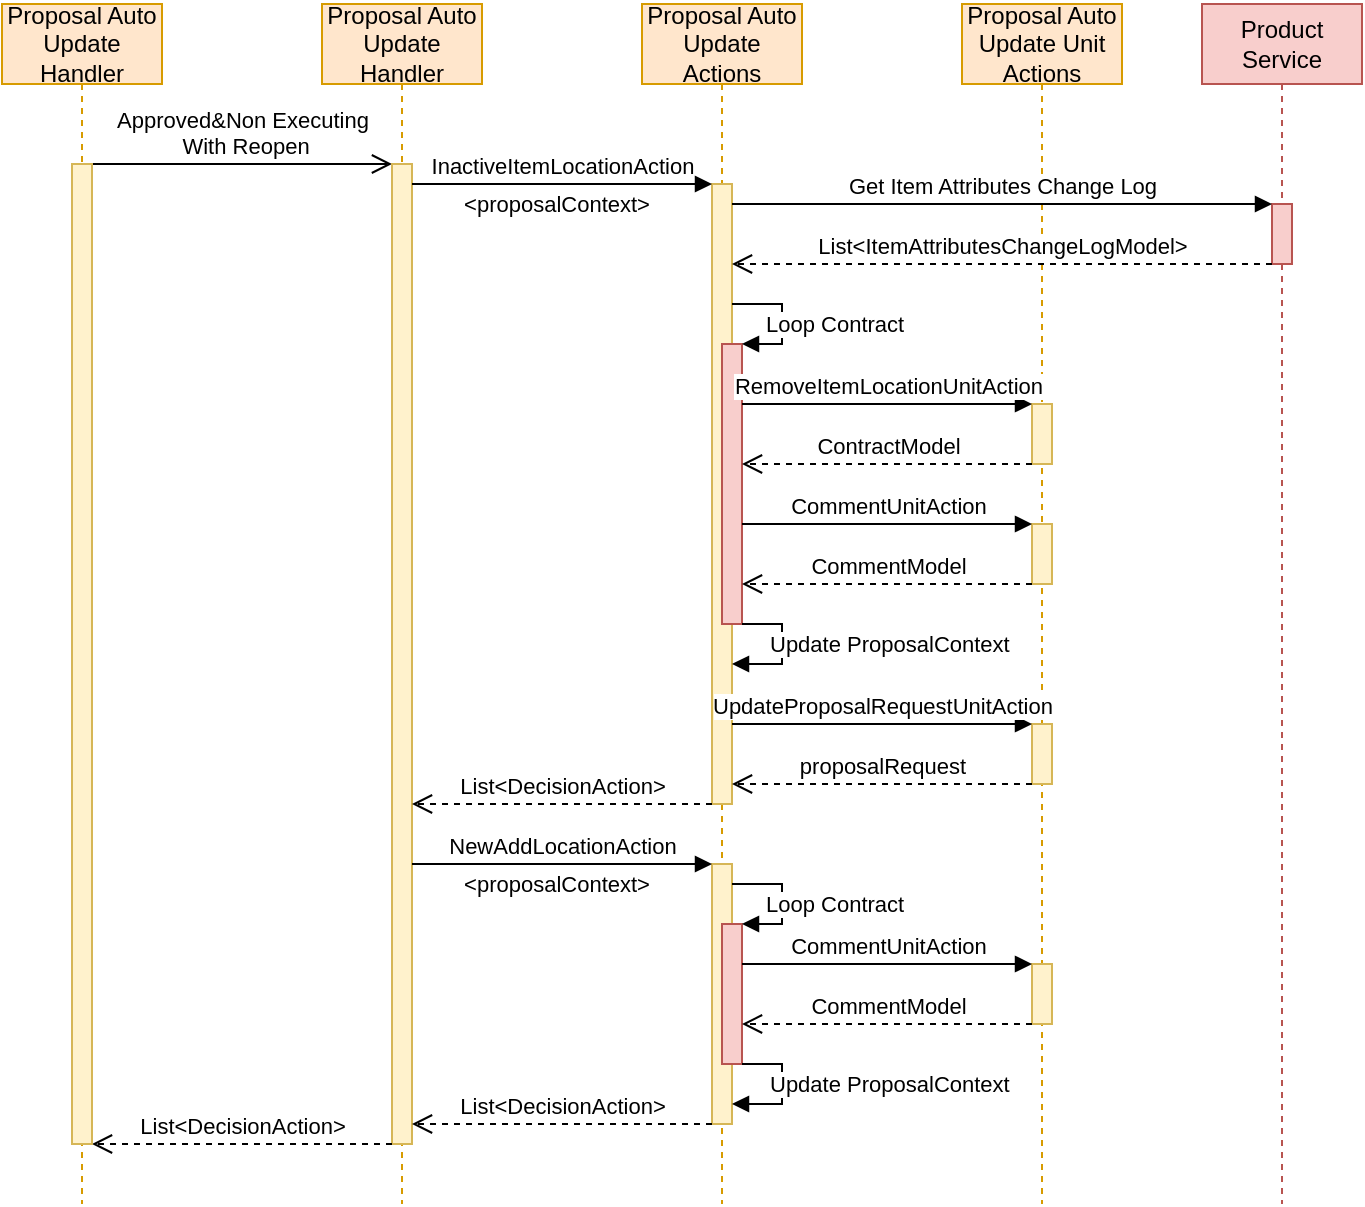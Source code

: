 <mxfile version="14.9.3" type="github">
  <diagram id="CGycDjPX22Euf9BJy-QL" name="Page-1">
    <mxGraphModel dx="1237" dy="767" grid="1" gridSize="10" guides="1" tooltips="1" connect="1" arrows="1" fold="1" page="1" pageScale="1" pageWidth="827" pageHeight="1169" math="0" shadow="0">
      <root>
        <mxCell id="0" />
        <mxCell id="1" parent="0" />
        <mxCell id="GNY0xa0mMXAM1sH0xaiu-1" value="Proposal Auto Update Handler" style="shape=umlLifeline;perimeter=lifelinePerimeter;whiteSpace=wrap;html=1;container=1;collapsible=0;recursiveResize=0;outlineConnect=0;fillColor=#ffe6cc;strokeColor=#d79b00;" vertex="1" parent="1">
          <mxGeometry x="240" y="40" width="80" height="600" as="geometry" />
        </mxCell>
        <mxCell id="GNY0xa0mMXAM1sH0xaiu-3" value="Approved&amp;amp;Non Executing&lt;br&gt;&amp;nbsp;With Reopen" style="html=1;verticalAlign=bottom;startArrow=none;startFill=0;endArrow=open;startSize=6;endSize=8;" edge="1" parent="1" source="GNY0xa0mMXAM1sH0xaiu-43" target="GNY0xa0mMXAM1sH0xaiu-4">
          <mxGeometry width="80" relative="1" as="geometry">
            <mxPoint x="100" y="120" as="sourcePoint" />
            <mxPoint x="240" y="120" as="targetPoint" />
            <Array as="points">
              <mxPoint x="140" y="120" />
            </Array>
            <mxPoint as="offset" />
          </mxGeometry>
        </mxCell>
        <mxCell id="GNY0xa0mMXAM1sH0xaiu-4" value="" style="html=1;points=[];perimeter=orthogonalPerimeter;fillColor=#fff2cc;strokeColor=#d6b656;" vertex="1" parent="1">
          <mxGeometry x="275" y="120" width="10" height="490" as="geometry" />
        </mxCell>
        <mxCell id="GNY0xa0mMXAM1sH0xaiu-5" value="Proposal Auto Update Actions" style="shape=umlLifeline;perimeter=lifelinePerimeter;whiteSpace=wrap;html=1;container=1;collapsible=0;recursiveResize=0;outlineConnect=0;fillColor=#ffe6cc;strokeColor=#d79b00;" vertex="1" parent="1">
          <mxGeometry x="400" y="40" width="80" height="600" as="geometry" />
        </mxCell>
        <mxCell id="GNY0xa0mMXAM1sH0xaiu-6" value="" style="html=1;points=[];perimeter=orthogonalPerimeter;fillColor=#fff2cc;strokeColor=#d6b656;" vertex="1" parent="GNY0xa0mMXAM1sH0xaiu-5">
          <mxGeometry x="35" y="90" width="10" height="310" as="geometry" />
        </mxCell>
        <mxCell id="GNY0xa0mMXAM1sH0xaiu-15" value="" style="html=1;points=[];perimeter=orthogonalPerimeter;fillColor=#f8cecc;strokeColor=#b85450;" vertex="1" parent="GNY0xa0mMXAM1sH0xaiu-5">
          <mxGeometry x="40" y="170" width="10" height="140" as="geometry" />
        </mxCell>
        <mxCell id="GNY0xa0mMXAM1sH0xaiu-16" value="Loop Contract" style="edgeStyle=orthogonalEdgeStyle;html=1;align=left;spacingLeft=2;endArrow=block;rounded=0;entryX=1;entryY=0;" edge="1" target="GNY0xa0mMXAM1sH0xaiu-15" parent="GNY0xa0mMXAM1sH0xaiu-5" source="GNY0xa0mMXAM1sH0xaiu-6">
          <mxGeometry x="0.765" y="-10" relative="1" as="geometry">
            <mxPoint x="110" y="240" as="sourcePoint" />
            <Array as="points">
              <mxPoint x="70" y="150" />
              <mxPoint x="70" y="170" />
            </Array>
            <mxPoint as="offset" />
          </mxGeometry>
        </mxCell>
        <mxCell id="GNY0xa0mMXAM1sH0xaiu-24" value="Update ProposalContext" style="edgeStyle=orthogonalEdgeStyle;html=1;align=left;spacingLeft=2;endArrow=block;rounded=0;" edge="1" parent="GNY0xa0mMXAM1sH0xaiu-5" source="GNY0xa0mMXAM1sH0xaiu-15" target="GNY0xa0mMXAM1sH0xaiu-6">
          <mxGeometry x="0.538" y="-10" relative="1" as="geometry">
            <mxPoint x="80" y="330" as="sourcePoint" />
            <Array as="points">
              <mxPoint x="70" y="310" />
              <mxPoint x="70" y="330" />
            </Array>
            <mxPoint x="85" y="350" as="targetPoint" />
            <mxPoint as="offset" />
          </mxGeometry>
        </mxCell>
        <mxCell id="GNY0xa0mMXAM1sH0xaiu-7" value="InactiveItemLocationAction" style="html=1;verticalAlign=bottom;endArrow=block;" edge="1" parent="1" source="GNY0xa0mMXAM1sH0xaiu-4" target="GNY0xa0mMXAM1sH0xaiu-6">
          <mxGeometry width="80" relative="1" as="geometry">
            <mxPoint x="320" y="140" as="sourcePoint" />
            <mxPoint x="400" y="140" as="targetPoint" />
            <Array as="points">
              <mxPoint x="320" y="130" />
            </Array>
          </mxGeometry>
        </mxCell>
        <mxCell id="GNY0xa0mMXAM1sH0xaiu-25" value="&amp;lt;proposalContext&amp;gt;" style="edgeLabel;html=1;align=center;verticalAlign=middle;resizable=0;points=[];" vertex="1" connectable="0" parent="GNY0xa0mMXAM1sH0xaiu-7">
          <mxGeometry x="-0.182" relative="1" as="geometry">
            <mxPoint x="10" y="10" as="offset" />
          </mxGeometry>
        </mxCell>
        <mxCell id="GNY0xa0mMXAM1sH0xaiu-8" value="Proposal Auto Update Unit Actions" style="shape=umlLifeline;perimeter=lifelinePerimeter;whiteSpace=wrap;html=1;container=1;collapsible=0;recursiveResize=0;outlineConnect=0;fillColor=#ffe6cc;strokeColor=#d79b00;" vertex="1" parent="1">
          <mxGeometry x="560" y="40" width="80" height="600" as="geometry" />
        </mxCell>
        <mxCell id="GNY0xa0mMXAM1sH0xaiu-9" value="" style="html=1;points=[];perimeter=orthogonalPerimeter;fillColor=#fff2cc;strokeColor=#d6b656;" vertex="1" parent="GNY0xa0mMXAM1sH0xaiu-8">
          <mxGeometry x="35" y="260" width="10" height="30" as="geometry" />
        </mxCell>
        <mxCell id="GNY0xa0mMXAM1sH0xaiu-12" value="" style="html=1;points=[];perimeter=orthogonalPerimeter;fillColor=#fff2cc;strokeColor=#d6b656;" vertex="1" parent="GNY0xa0mMXAM1sH0xaiu-8">
          <mxGeometry x="35" y="200" width="10" height="30" as="geometry" />
        </mxCell>
        <mxCell id="GNY0xa0mMXAM1sH0xaiu-37" value="" style="html=1;points=[];perimeter=orthogonalPerimeter;fillColor=#fff2cc;strokeColor=#d6b656;" vertex="1" parent="GNY0xa0mMXAM1sH0xaiu-8">
          <mxGeometry x="35" y="480" width="10" height="30" as="geometry" />
        </mxCell>
        <mxCell id="GNY0xa0mMXAM1sH0xaiu-10" value="CommentUnitAction" style="html=1;verticalAlign=bottom;endArrow=block;" edge="1" parent="1" source="GNY0xa0mMXAM1sH0xaiu-15" target="GNY0xa0mMXAM1sH0xaiu-9">
          <mxGeometry width="80" relative="1" as="geometry">
            <mxPoint x="480" y="150" as="sourcePoint" />
            <mxPoint x="560" y="150" as="targetPoint" />
            <Array as="points">
              <mxPoint x="490" y="300" />
            </Array>
            <mxPoint as="offset" />
          </mxGeometry>
        </mxCell>
        <mxCell id="GNY0xa0mMXAM1sH0xaiu-11" value="CommentModel" style="html=1;verticalAlign=bottom;endArrow=open;dashed=1;endSize=8;" edge="1" parent="1" source="GNY0xa0mMXAM1sH0xaiu-9" target="GNY0xa0mMXAM1sH0xaiu-15">
          <mxGeometry relative="1" as="geometry">
            <mxPoint x="580" y="170" as="sourcePoint" />
            <mxPoint x="500" y="170" as="targetPoint" />
            <Array as="points">
              <mxPoint x="560" y="330" />
            </Array>
            <mxPoint as="offset" />
          </mxGeometry>
        </mxCell>
        <mxCell id="GNY0xa0mMXAM1sH0xaiu-13" value="RemoveItemLocationUnitAction" style="html=1;verticalAlign=bottom;endArrow=block;" edge="1" parent="1" source="GNY0xa0mMXAM1sH0xaiu-15" target="GNY0xa0mMXAM1sH0xaiu-12">
          <mxGeometry width="80" relative="1" as="geometry">
            <mxPoint x="490" y="220" as="sourcePoint" />
            <mxPoint x="540" y="210" as="targetPoint" />
            <Array as="points">
              <mxPoint x="470" y="240" />
            </Array>
          </mxGeometry>
        </mxCell>
        <mxCell id="GNY0xa0mMXAM1sH0xaiu-14" value="ContractModel" style="html=1;verticalAlign=bottom;endArrow=open;dashed=1;endSize=8;" edge="1" parent="1" source="GNY0xa0mMXAM1sH0xaiu-12" target="GNY0xa0mMXAM1sH0xaiu-15">
          <mxGeometry relative="1" as="geometry">
            <mxPoint x="560" y="220" as="sourcePoint" />
            <mxPoint x="480" y="260" as="targetPoint" />
            <Array as="points">
              <mxPoint x="560" y="270" />
            </Array>
          </mxGeometry>
        </mxCell>
        <mxCell id="GNY0xa0mMXAM1sH0xaiu-17" value="Product Service" style="shape=umlLifeline;perimeter=lifelinePerimeter;whiteSpace=wrap;html=1;container=1;collapsible=0;recursiveResize=0;outlineConnect=0;fillColor=#f8cecc;strokeColor=#b85450;" vertex="1" parent="1">
          <mxGeometry x="680" y="40" width="80" height="600" as="geometry" />
        </mxCell>
        <mxCell id="GNY0xa0mMXAM1sH0xaiu-20" value="" style="html=1;points=[];perimeter=orthogonalPerimeter;fillColor=#f8cecc;strokeColor=#b85450;" vertex="1" parent="GNY0xa0mMXAM1sH0xaiu-17">
          <mxGeometry x="35" y="100" width="10" height="30" as="geometry" />
        </mxCell>
        <mxCell id="GNY0xa0mMXAM1sH0xaiu-19" value="Get Item Attributes Change Log" style="html=1;verticalAlign=bottom;endArrow=block;" edge="1" parent="1" source="GNY0xa0mMXAM1sH0xaiu-6" target="GNY0xa0mMXAM1sH0xaiu-20">
          <mxGeometry width="80" relative="1" as="geometry">
            <mxPoint x="420" y="140" as="sourcePoint" />
            <mxPoint x="500" y="140" as="targetPoint" />
            <Array as="points">
              <mxPoint x="450" y="140" />
            </Array>
          </mxGeometry>
        </mxCell>
        <mxCell id="GNY0xa0mMXAM1sH0xaiu-21" value="List&amp;lt;ItemAttributesChangeLogModel&amp;gt;" style="html=1;verticalAlign=bottom;endArrow=open;dashed=1;endSize=8;" edge="1" parent="1" source="GNY0xa0mMXAM1sH0xaiu-20" target="GNY0xa0mMXAM1sH0xaiu-6">
          <mxGeometry relative="1" as="geometry">
            <mxPoint x="680" y="160" as="sourcePoint" />
            <mxPoint x="600" y="160" as="targetPoint" />
            <Array as="points">
              <mxPoint x="670" y="170" />
            </Array>
          </mxGeometry>
        </mxCell>
        <mxCell id="GNY0xa0mMXAM1sH0xaiu-26" value="List&amp;lt;DecisionAction&amp;gt;" style="html=1;verticalAlign=bottom;endArrow=open;dashed=1;endSize=8;" edge="1" parent="1" source="GNY0xa0mMXAM1sH0xaiu-6" target="GNY0xa0mMXAM1sH0xaiu-4">
          <mxGeometry relative="1" as="geometry">
            <mxPoint x="380" y="380" as="sourcePoint" />
            <mxPoint x="300" y="380" as="targetPoint" />
            <Array as="points">
              <mxPoint x="370" y="440" />
            </Array>
          </mxGeometry>
        </mxCell>
        <mxCell id="GNY0xa0mMXAM1sH0xaiu-27" value="" style="html=1;points=[];perimeter=orthogonalPerimeter;fillColor=#fff2cc;strokeColor=#d6b656;" vertex="1" parent="1">
          <mxGeometry x="435" y="470" width="10" height="130" as="geometry" />
        </mxCell>
        <mxCell id="GNY0xa0mMXAM1sH0xaiu-28" value="NewAddLocationAction" style="html=1;verticalAlign=bottom;endArrow=block;" edge="1" parent="1" source="GNY0xa0mMXAM1sH0xaiu-4" target="GNY0xa0mMXAM1sH0xaiu-27">
          <mxGeometry width="80" relative="1" as="geometry">
            <mxPoint x="295" y="140" as="sourcePoint" />
            <mxPoint x="405" y="140" as="targetPoint" />
            <Array as="points">
              <mxPoint x="360" y="470" />
            </Array>
          </mxGeometry>
        </mxCell>
        <mxCell id="GNY0xa0mMXAM1sH0xaiu-29" value="&amp;lt;proposalContext&amp;gt;" style="edgeLabel;html=1;align=center;verticalAlign=middle;resizable=0;points=[];" vertex="1" connectable="0" parent="GNY0xa0mMXAM1sH0xaiu-28">
          <mxGeometry x="-0.182" relative="1" as="geometry">
            <mxPoint x="10" y="10" as="offset" />
          </mxGeometry>
        </mxCell>
        <mxCell id="GNY0xa0mMXAM1sH0xaiu-30" value="" style="html=1;points=[];perimeter=orthogonalPerimeter;fillColor=#fff2cc;strokeColor=#d6b656;" vertex="1" parent="1">
          <mxGeometry x="595" y="400" width="10" height="30" as="geometry" />
        </mxCell>
        <mxCell id="GNY0xa0mMXAM1sH0xaiu-31" value="UpdateProposalRequestUnitAction" style="html=1;verticalAlign=bottom;endArrow=block;" edge="1" parent="1" source="GNY0xa0mMXAM1sH0xaiu-6" target="GNY0xa0mMXAM1sH0xaiu-30">
          <mxGeometry width="80" relative="1" as="geometry">
            <mxPoint x="460" y="250" as="sourcePoint" />
            <mxPoint x="605" y="250" as="targetPoint" />
            <Array as="points">
              <mxPoint x="470" y="400" />
            </Array>
          </mxGeometry>
        </mxCell>
        <mxCell id="GNY0xa0mMXAM1sH0xaiu-32" value="proposalRequest" style="html=1;verticalAlign=bottom;endArrow=open;dashed=1;endSize=8;" edge="1" parent="1" source="GNY0xa0mMXAM1sH0xaiu-30" target="GNY0xa0mMXAM1sH0xaiu-6">
          <mxGeometry relative="1" as="geometry">
            <mxPoint x="590" y="430" as="sourcePoint" />
            <mxPoint x="445" y="430" as="targetPoint" />
            <Array as="points">
              <mxPoint x="555" y="430" />
            </Array>
            <mxPoint as="offset" />
          </mxGeometry>
        </mxCell>
        <mxCell id="GNY0xa0mMXAM1sH0xaiu-33" value="List&amp;lt;DecisionAction&amp;gt;" style="html=1;verticalAlign=bottom;endArrow=open;dashed=1;endSize=8;" edge="1" parent="1" source="GNY0xa0mMXAM1sH0xaiu-27" target="GNY0xa0mMXAM1sH0xaiu-4">
          <mxGeometry relative="1" as="geometry">
            <mxPoint x="445" y="450" as="sourcePoint" />
            <mxPoint x="295" y="450" as="targetPoint" />
            <Array as="points">
              <mxPoint x="390" y="600" />
            </Array>
          </mxGeometry>
        </mxCell>
        <mxCell id="GNY0xa0mMXAM1sH0xaiu-34" value="" style="html=1;points=[];perimeter=orthogonalPerimeter;fillColor=#f8cecc;strokeColor=#b85450;" vertex="1" parent="1">
          <mxGeometry x="440" y="500" width="10" height="70" as="geometry" />
        </mxCell>
        <mxCell id="GNY0xa0mMXAM1sH0xaiu-35" value="Update ProposalContext" style="edgeStyle=orthogonalEdgeStyle;html=1;align=left;spacingLeft=2;endArrow=block;rounded=0;" edge="1" parent="1" source="GNY0xa0mMXAM1sH0xaiu-34" target="GNY0xa0mMXAM1sH0xaiu-27">
          <mxGeometry x="0.538" y="-10" relative="1" as="geometry">
            <mxPoint x="450" y="540" as="sourcePoint" />
            <Array as="points">
              <mxPoint x="470" y="570" />
              <mxPoint x="470" y="590" />
            </Array>
            <mxPoint x="445" y="560" as="targetPoint" />
            <mxPoint as="offset" />
          </mxGeometry>
        </mxCell>
        <mxCell id="GNY0xa0mMXAM1sH0xaiu-36" value="Loop Contract" style="edgeStyle=orthogonalEdgeStyle;html=1;align=left;spacingLeft=2;endArrow=block;rounded=0;" edge="1" parent="1" source="GNY0xa0mMXAM1sH0xaiu-27" target="GNY0xa0mMXAM1sH0xaiu-34">
          <mxGeometry x="0.765" y="-10" relative="1" as="geometry">
            <mxPoint x="470" y="490" as="sourcePoint" />
            <Array as="points">
              <mxPoint x="470" y="480" />
              <mxPoint x="470" y="500" />
            </Array>
            <mxPoint x="475" y="510" as="targetPoint" />
            <mxPoint as="offset" />
          </mxGeometry>
        </mxCell>
        <mxCell id="GNY0xa0mMXAM1sH0xaiu-39" value="CommentModel" style="html=1;verticalAlign=bottom;endArrow=open;dashed=1;endSize=8;" edge="1" parent="1" source="GNY0xa0mMXAM1sH0xaiu-37" target="GNY0xa0mMXAM1sH0xaiu-34">
          <mxGeometry relative="1" as="geometry">
            <mxPoint x="580" y="380" as="sourcePoint" />
            <mxPoint x="450" y="540" as="targetPoint" />
            <Array as="points">
              <mxPoint x="560" y="550" />
            </Array>
            <mxPoint as="offset" />
          </mxGeometry>
        </mxCell>
        <mxCell id="GNY0xa0mMXAM1sH0xaiu-38" value="CommentUnitAction" style="html=1;verticalAlign=bottom;endArrow=block;" edge="1" parent="1" target="GNY0xa0mMXAM1sH0xaiu-37" source="GNY0xa0mMXAM1sH0xaiu-34">
          <mxGeometry width="80" relative="1" as="geometry">
            <mxPoint x="450" y="510" as="sourcePoint" />
            <mxPoint x="560" y="360" as="targetPoint" />
            <Array as="points">
              <mxPoint x="490" y="520" />
            </Array>
            <mxPoint as="offset" />
          </mxGeometry>
        </mxCell>
        <mxCell id="GNY0xa0mMXAM1sH0xaiu-41" value="List&amp;lt;DecisionAction&amp;gt;" style="html=1;verticalAlign=bottom;endArrow=open;dashed=1;endSize=8;" edge="1" parent="1" source="GNY0xa0mMXAM1sH0xaiu-4" target="GNY0xa0mMXAM1sH0xaiu-43">
          <mxGeometry relative="1" as="geometry">
            <mxPoint x="240" y="610" as="sourcePoint" />
            <mxPoint x="100" y="620" as="targetPoint" />
            <Array as="points">
              <mxPoint x="180" y="610" />
            </Array>
          </mxGeometry>
        </mxCell>
        <mxCell id="GNY0xa0mMXAM1sH0xaiu-42" value="Proposal Auto Update Handler" style="shape=umlLifeline;perimeter=lifelinePerimeter;whiteSpace=wrap;html=1;container=1;collapsible=0;recursiveResize=0;outlineConnect=0;fillColor=#ffe6cc;strokeColor=#d79b00;" vertex="1" parent="1">
          <mxGeometry x="80" y="40" width="80" height="600" as="geometry" />
        </mxCell>
        <mxCell id="GNY0xa0mMXAM1sH0xaiu-43" value="" style="html=1;points=[];perimeter=orthogonalPerimeter;fillColor=#fff2cc;strokeColor=#d6b656;" vertex="1" parent="GNY0xa0mMXAM1sH0xaiu-42">
          <mxGeometry x="35" y="80" width="10" height="490" as="geometry" />
        </mxCell>
      </root>
    </mxGraphModel>
  </diagram>
</mxfile>
